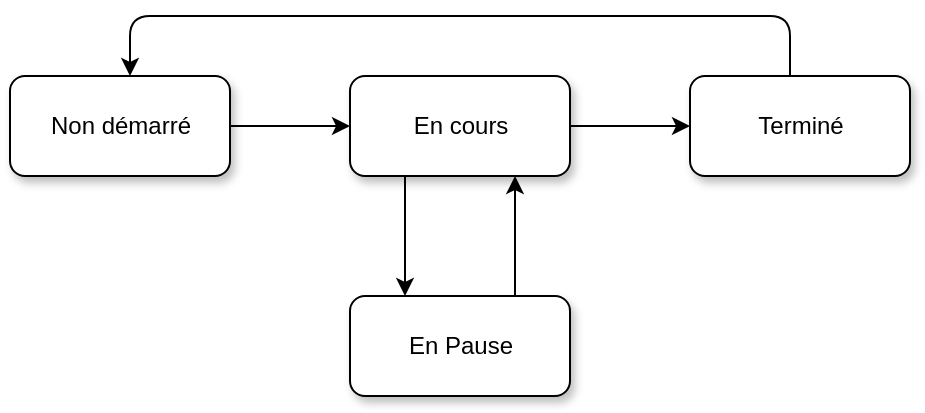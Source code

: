 <mxfile>
    <diagram id="8W0WcN98bv-3lyrqC-cA" name="Page-1">
        <mxGraphModel dx="517" dy="427" grid="1" gridSize="10" guides="1" tooltips="1" connect="1" arrows="1" fold="1" page="1" pageScale="1" pageWidth="850" pageHeight="1100" math="0" shadow="0">
            <root>
                <mxCell id="0"/>
                <mxCell id="1" parent="0"/>
                <mxCell id="13" style="edgeStyle=none;html=1;" edge="1" parent="1" source="8" target="9">
                    <mxGeometry relative="1" as="geometry"/>
                </mxCell>
                <mxCell id="8" value="Non démarré" style="html=1;fillStyle=auto;fillColor=default;rounded=1;shadow=1;" vertex="1" parent="1">
                    <mxGeometry x="20" y="50" width="110" height="50" as="geometry"/>
                </mxCell>
                <mxCell id="14" style="edgeStyle=none;html=1;" edge="1" parent="1" source="9" target="11">
                    <mxGeometry relative="1" as="geometry"/>
                </mxCell>
                <mxCell id="22" style="edgeStyle=orthogonalEdgeStyle;rounded=0;html=1;exitX=0.25;exitY=1;exitDx=0;exitDy=0;entryX=0.25;entryY=0;entryDx=0;entryDy=0;" edge="1" parent="1" source="9" target="10">
                    <mxGeometry relative="1" as="geometry"/>
                </mxCell>
                <mxCell id="9" value="En cours" style="html=1;rounded=1;shadow=1;" vertex="1" parent="1">
                    <mxGeometry x="190" y="50" width="110" height="50" as="geometry"/>
                </mxCell>
                <mxCell id="23" style="edgeStyle=orthogonalEdgeStyle;rounded=0;html=1;exitX=0.75;exitY=0;exitDx=0;exitDy=0;entryX=0.75;entryY=1;entryDx=0;entryDy=0;" edge="1" parent="1" source="10" target="9">
                    <mxGeometry relative="1" as="geometry"/>
                </mxCell>
                <mxCell id="10" value="En Pause" style="html=1;glass=0;rounded=1;shadow=1;" vertex="1" parent="1">
                    <mxGeometry x="190" y="160" width="110" height="50" as="geometry"/>
                </mxCell>
                <mxCell id="24" style="edgeStyle=orthogonalEdgeStyle;rounded=1;html=1;" edge="1" parent="1" source="11" target="8">
                    <mxGeometry relative="1" as="geometry">
                        <Array as="points">
                            <mxPoint x="410" y="20"/>
                            <mxPoint x="80" y="20"/>
                        </Array>
                    </mxGeometry>
                </mxCell>
                <mxCell id="11" value="Terminé" style="html=1;rounded=1;shadow=1;" vertex="1" parent="1">
                    <mxGeometry x="360" y="50" width="110" height="50" as="geometry"/>
                </mxCell>
            </root>
        </mxGraphModel>
    </diagram>
</mxfile>